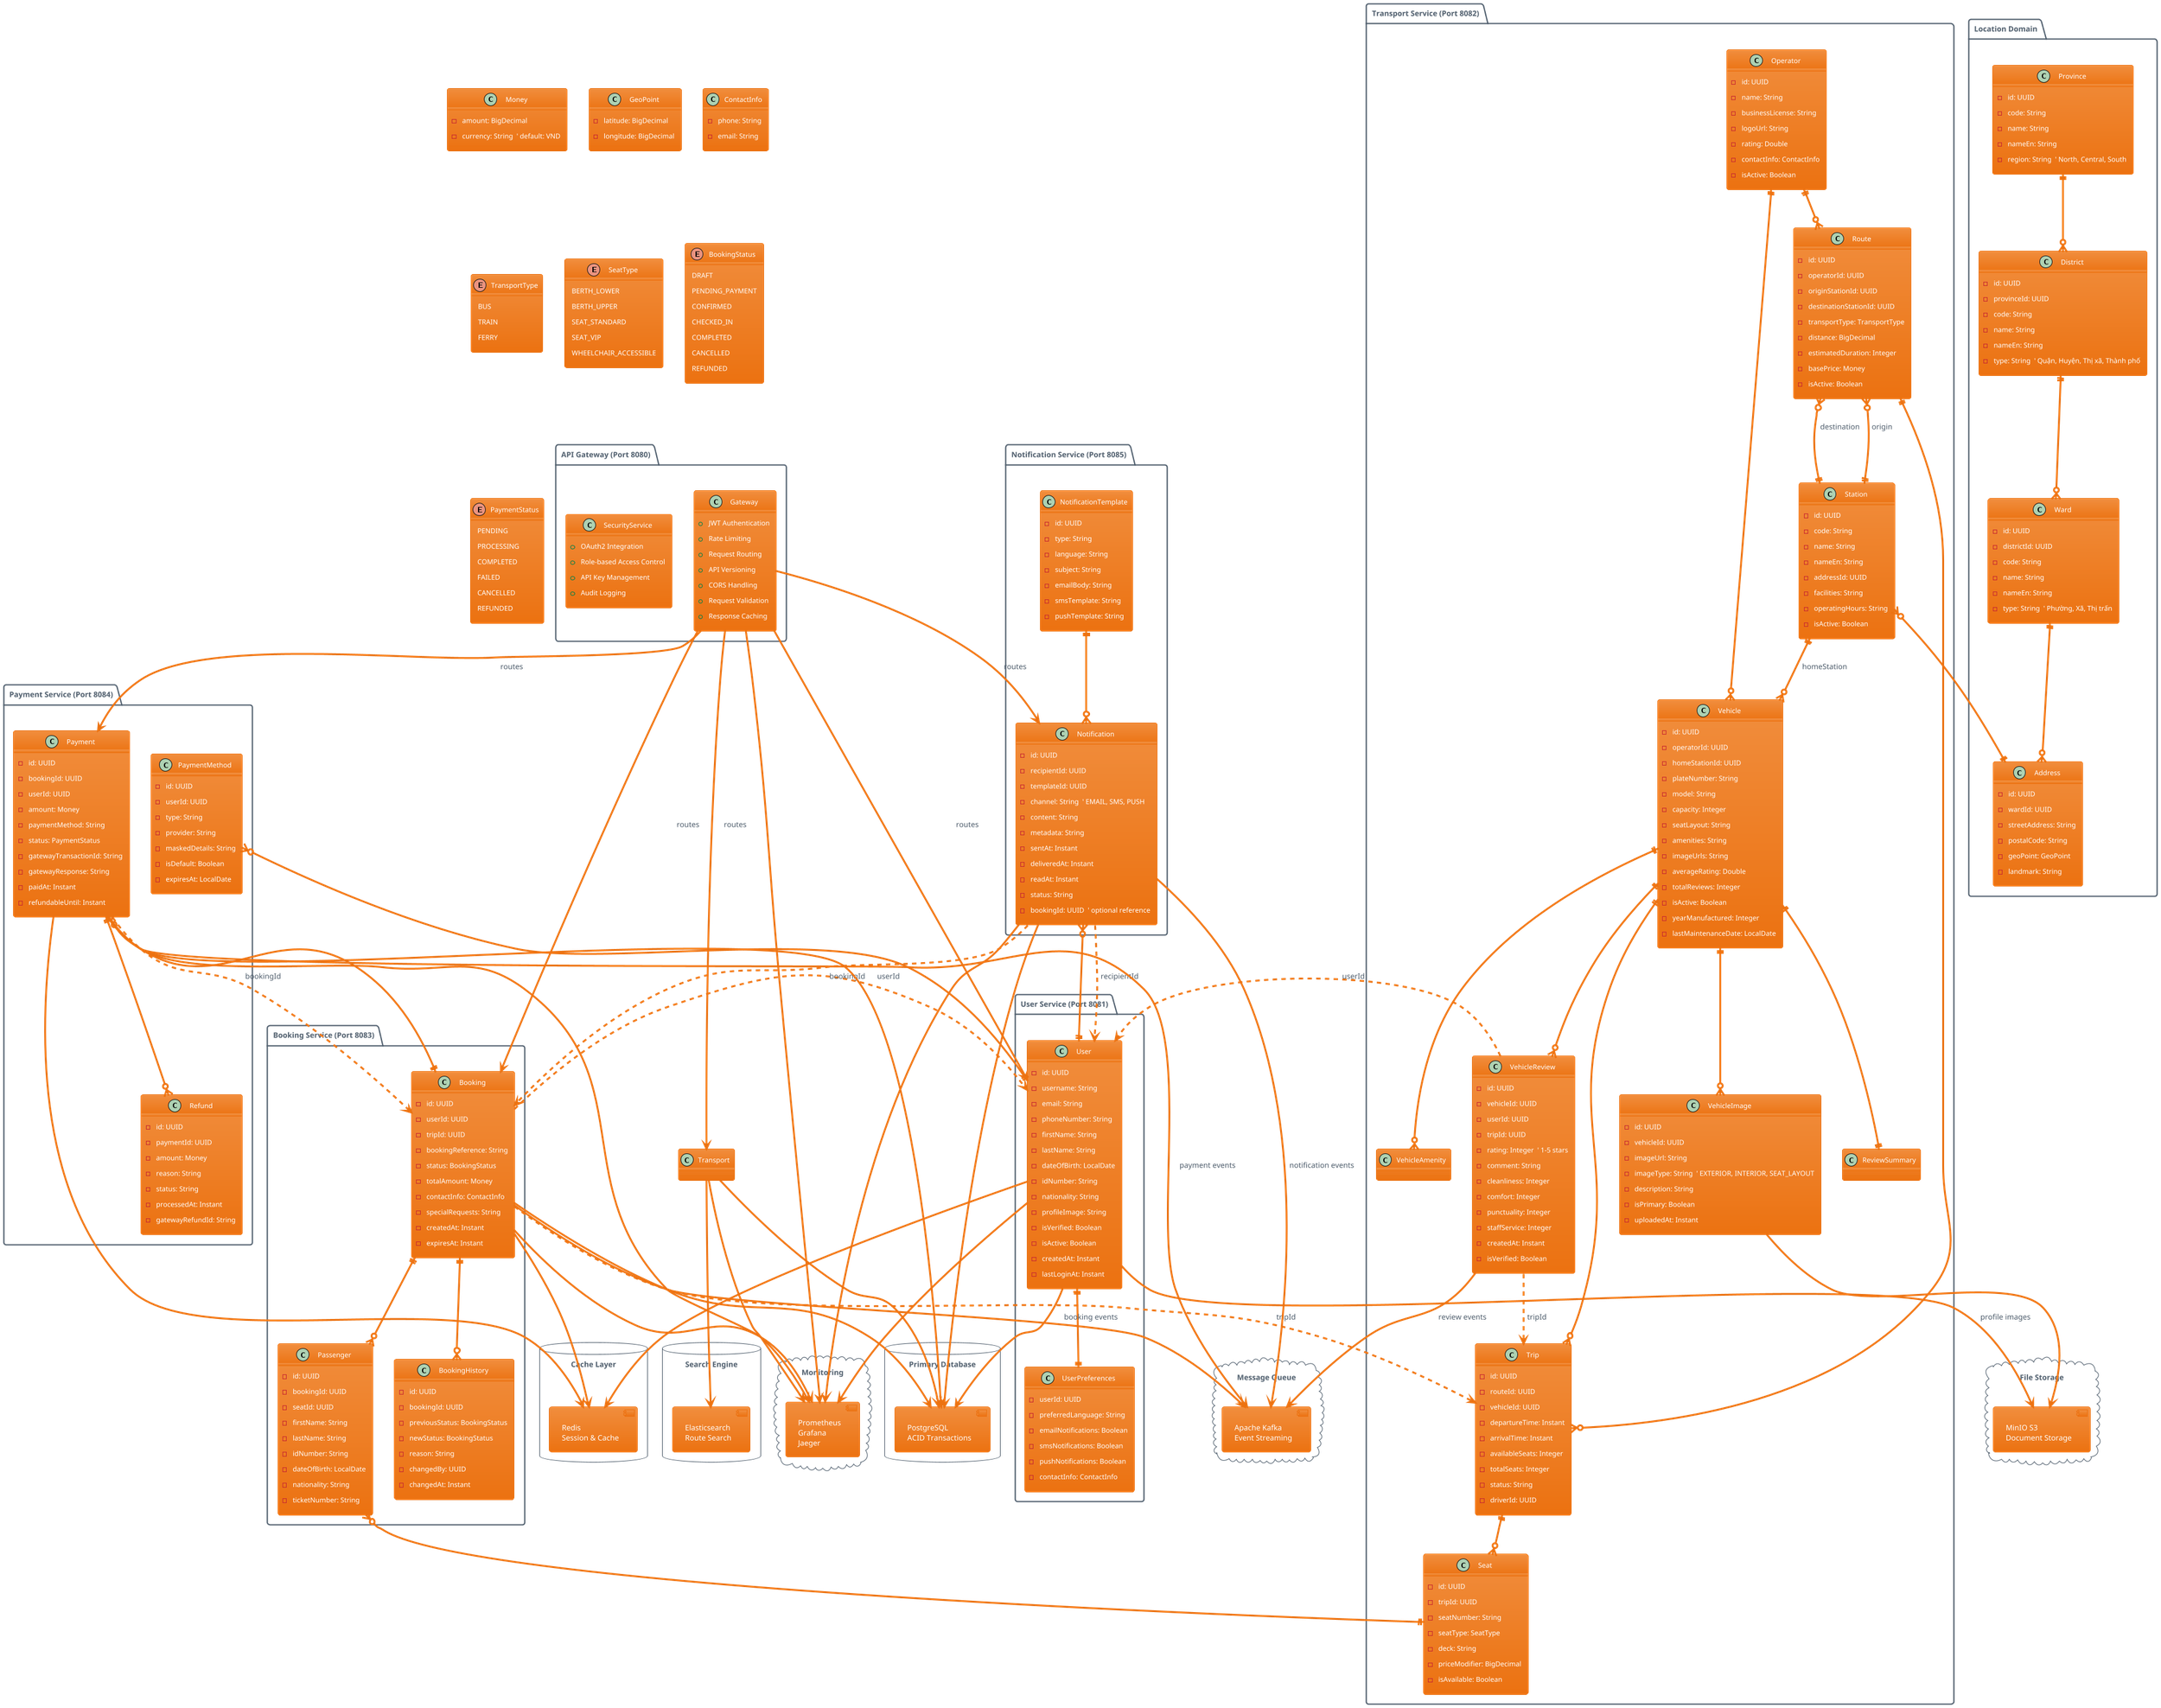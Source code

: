 @startuml SimplifiedTransportBookingSystem
!theme aws-orange

' ================================
' Value Objects & Common Types
' ================================
class Money {
  - amount: BigDecimal
  - currency: String  ' default: VND
}

class GeoPoint {
  - latitude: BigDecimal
  - longitude: BigDecimal
}

class ContactInfo {
  - phone: String
  - email: String
}

' ================================
' Enums
' ================================
enum TransportType {
  BUS
  TRAIN
  FERRY
}

enum SeatType {
  BERTH_LOWER
  BERTH_UPPER
  SEAT_STANDARD
  SEAT_VIP
  WHEELCHAIR_ACCESSIBLE
}

enum BookingStatus {
  DRAFT
  PENDING_PAYMENT
  CONFIRMED
  CHECKED_IN
  COMPLETED
  CANCELLED
  REFUNDED
}

enum PaymentStatus {
  PENDING
  PROCESSING
  COMPLETED
  FAILED
  CANCELLED
  REFUNDED
}

' ================================
' Vietnam Administrative Hierarchy
' ================================
package "Location Domain" {
  class Province {
    - id: UUID
    - code: String
    - name: String
    - nameEn: String
    - region: String  ' North, Central, South
  }

  class District {
    - id: UUID
    - provinceId: UUID
    - code: String
    - name: String
    - nameEn: String
    - type: String  ' Quận, Huyện, Thị xã, Thành phố
  }

  class Ward {
    - id: UUID
    - districtId: UUID
    - code: String
    - name: String
    - nameEn: String
    - type: String  ' Phường, Xã, Thị trấn
  }

  class Address {
    - id: UUID
    - wardId: UUID
    - streetAddress: String
    - postalCode: String
    - geoPoint: GeoPoint
    - landmark: String
  }

  Province ||--o{ District
  District ||--o{ Ward
  Ward ||--o{ Address
}

' ================================
' API Gateway
' ================================
package "API Gateway (Port 8080)" {
  class Gateway {
    + JWT Authentication
    + Rate Limiting
    + Request Routing
    + API Versioning
    + CORS Handling
    + Request Validation
    + Response Caching
  }

  class SecurityService {
    + OAuth2 Integration
    + Role-based Access Control
    + API Key Management
    + Audit Logging
  }
}

' ================================
' Service 1: User Management Service
' ================================
package "User Service (Port 8081)" {
  class User {
    - id: UUID
    - username: String
    - email: String
    - phoneNumber: String
    - firstName: String
    - lastName: String
    - dateOfBirth: LocalDate
    - idNumber: String
    - nationality: String
    - profileImage: String
    - isVerified: Boolean
    - isActive: Boolean
    - createdAt: Instant
    - lastLoginAt: Instant
  }

  class UserPreferences {
    - userId: UUID
    - preferredLanguage: String
    - emailNotifications: Boolean
    - smsNotifications: Boolean
    - pushNotifications: Boolean
    - contactInfo: ContactInfo
  }

  User ||--|| UserPreferences
}

' ================================
' Service 2: Transport Service (Consolidated)
' ================================
package "Transport Service (Port 8082)" {
  class Operator {
    - id: UUID
    - name: String
    - businessLicense: String
    - logoUrl: String
    - rating: Double
    - contactInfo: ContactInfo
    - isActive: Boolean
  }

  class Station {
    - id: UUID
    - code: String
    - name: String
    - nameEn: String
    - addressId: UUID
    - facilities: String
    - operatingHours: String
    - isActive: Boolean
  }

  class Route {
    - id: UUID
    - operatorId: UUID
    - originStationId: UUID
    - destinationStationId: UUID
    - transportType: TransportType
    - distance: BigDecimal
    - estimatedDuration: Integer
    - basePrice: Money
    - isActive: Boolean
  }

  class Trip {
    - id: UUID
    - routeId: UUID
    - vehicleId: UUID
    - departureTime: Instant
    - arrivalTime: Instant
    - availableSeats: Integer
    - totalSeats: Integer
    - status: String
    - driverId: UUID
  }

  class Vehicle {
    - id: UUID
    - operatorId: UUID
    - homeStationId: UUID
    - plateNumber: String
    - model: String
    - capacity: Integer
    - seatLayout: String
    - amenities: String
    - imageUrls: String
    - averageRating: Double
    - totalReviews: Integer
    - isActive: Boolean
    - yearManufactured: Integer
    - lastMaintenanceDate: LocalDate
  }

  class VehicleImage {
    - id: UUID
    - vehicleId: UUID
    - imageUrl: String
    - imageType: String  ' EXTERIOR, INTERIOR, SEAT_LAYOUT
    - description: String
    - isPrimary: Boolean
    - uploadedAt: Instant
  }

  class VehicleReview {
    - id: UUID
    - vehicleId: UUID
    - userId: UUID
    - tripId: UUID
    - rating: Integer  ' 1-5 stars
    - comment: String
    - cleanliness: Integer
    - comfort: Integer
    - punctuality: Integer
    - staffService: Integer
    - createdAt: Instant
    - isVerified: Boolean
  }

  class Seat {
    - id: UUID
    - tripId: UUID
    - seatNumber: String
    - seatType: SeatType
    - deck: String
    - priceModifier: BigDecimal
    - isAvailable: Boolean
  }

  Operator ||--o{ Vehicle
  Operator ||--o{ Route
  Station }o--|| Address
  Station ||--o{ Vehicle : homeStation
  Route }o--|| Station : origin
  Route }o--|| Station : destination
  Route ||--o{ Trip
  Vehicle ||--o{ Trip
  Vehicle ||--o{ VehicleImage
  Vehicle ||--o{ VehicleReview
  Vehicle ||--|| ReviewSummary
  Vehicle ||--o{ VehicleAmenity
  Trip ||--o{ Seat
}

' ================================
' Service 3: Booking Service (Consolidated)
' ================================
package "Booking Service (Port 8083)" {
  class Booking {
    - id: UUID
    - userId: UUID
    - tripId: UUID
    - bookingReference: String
    - status: BookingStatus
    - totalAmount: Money
    - contactInfo: ContactInfo
    - specialRequests: String
    - createdAt: Instant
    - expiresAt: Instant
  }

  class Passenger {
    - id: UUID
    - bookingId: UUID
    - seatId: UUID
    - firstName: String
    - lastName: String
    - idNumber: String
    - dateOfBirth: LocalDate
    - nationality: String
    - ticketNumber: String
  }

  class BookingHistory {
    - id: UUID
    - bookingId: UUID
    - previousStatus: BookingStatus
    - newStatus: BookingStatus
    - reason: String
    - changedBy: UUID
    - changedAt: Instant
  }

  Booking ||--o{ Passenger
  Booking ||--o{ BookingHistory
  Passenger }o--|| Seat
}

' ================================
' Service 4: Payment Service (Consolidated)
' ================================
package "Payment Service (Port 8084)" {
  class Payment {
    - id: UUID
    - bookingId: UUID
    - userId: UUID
    - amount: Money
    - paymentMethod: String
    - status: PaymentStatus
    - gatewayTransactionId: String
    - gatewayResponse: String
    - paidAt: Instant
    - refundableUntil: Instant
  }

  class PaymentMethod {
    - id: UUID
    - userId: UUID
    - type: String
    - provider: String
    - maskedDetails: String
    - isDefault: Boolean
    - expiresAt: LocalDate
  }

  class Refund {
    - id: UUID
    - paymentId: UUID
    - amount: Money
    - reason: String
    - status: String
    - processedAt: Instant
    - gatewayRefundId: String
  }

  Payment }o--|| Booking
  Payment ||--o{ Refund
  User ||--o{ PaymentMethod
}

' ================================
' Service 5: Notification Service (Consolidated)
' ================================
package "Notification Service (Port 8085)" {
  class NotificationTemplate {
    - id: UUID
    - type: String
    - language: String
    - subject: String
    - emailBody: String
    - smsTemplate: String
    - pushTemplate: String
  }

  class Notification {
    - id: UUID
    - recipientId: UUID
    - templateId: UUID
    - channel: String  ' EMAIL, SMS, PUSH
    - content: String
    - metadata: String
    - sentAt: Instant
    - deliveredAt: Instant
    - readAt: Instant
    - status: String
    - bookingId: UUID  ' optional reference
  }

  NotificationTemplate ||--o{ Notification
  User ||--o{ Notification
}

' ================================
' Infrastructure Components
' ================================
cloud "Message Queue" {
  component Kafka [
    Apache Kafka
    Event Streaming
  ]
}

database "Primary Database" {
  component PostgreSQL [
    PostgreSQL
    ACID Transactions
  ]
}

database "Cache Layer" {
  component Redis [
    Redis
    Session & Cache
  ]
}

database "Search Engine" {
  component Elasticsearch [
    Elasticsearch
    Route Search
  ]
}

cloud "File Storage" {
  component MinIO [
    MinIO S3
    Document Storage
  ]
}

cloud "Monitoring" {
  component Observability [
    Prometheus
    Grafana
    Jaeger
  ]
}

' ================================
' Service Relationships
' ================================
Gateway --> User : routes
Gateway --> Transport : routes
Gateway --> Booking : routes
Gateway --> Payment : routes
Gateway --> Notification : routes

' Cross-service dependencies
Booking ..> User : userId
Booking ..> Trip : tripId
Payment ..> Booking : bookingId
Notification ..> User : recipientId
Notification ..> Booking : bookingId
VehicleReview ..> User : userId
VehicleReview ..> Trip : tripId

' Database connections
User --> PostgreSQL
Transport --> PostgreSQL
Booking --> PostgreSQL
Payment --> PostgreSQL
Notification --> PostgreSQL

' Cache connections
User --> Redis
Booking --> Redis
Payment --> Redis

' Search connections
Transport --> Elasticsearch

' File storage for images
VehicleImage --> MinIO
User --> MinIO : profile images

' Event streaming
Booking --> Kafka : booking events
Payment --> Kafka : payment events
Notification --> Kafka : notification events
VehicleReview --> Kafka : review events

' Monitoring
Gateway --> Observability
User --> Observability
Transport --> Observability
Booking --> Observability
Payment --> Observability
Notification --> Observability
@enduml